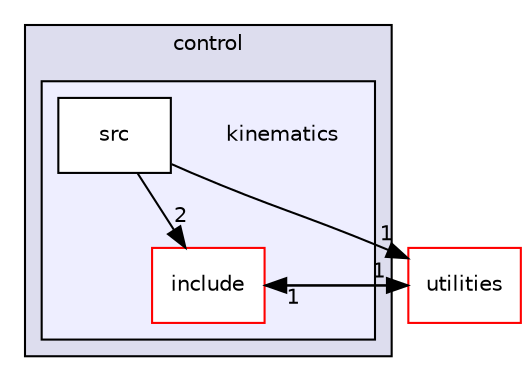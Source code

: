digraph "catkin_ws/src/control/kinematics" {
  compound=true
  node [ fontsize="10", fontname="Helvetica"];
  edge [ labelfontsize="10", labelfontname="Helvetica"];
  subgraph clusterdir_d7dffebed82cce8cf49f9c429afefc35 {
    graph [ bgcolor="#ddddee", pencolor="black", label="control" fontname="Helvetica", fontsize="10", URL="dir_d7dffebed82cce8cf49f9c429afefc35.html"]
  subgraph clusterdir_ec790efbf722e6db93e0634c133a57ed {
    graph [ bgcolor="#eeeeff", pencolor="black", label="" URL="dir_ec790efbf722e6db93e0634c133a57ed.html"];
    dir_ec790efbf722e6db93e0634c133a57ed [shape=plaintext label="kinematics"];
  dir_e2e70f898bfcde7b4fe776bf1c3bf086 [shape=box label="include" fillcolor="white" style="filled" color="red" URL="dir_e2e70f898bfcde7b4fe776bf1c3bf086.html"];
  dir_98e186cf935f4f9a5104241649c9e11d [shape=box label="src" fillcolor="white" style="filled" URL="dir_98e186cf935f4f9a5104241649c9e11d.html"];
  }
  }
  dir_ccddda87566ee263eec2f42a65371c71 [shape=box label="utilities" fillcolor="white" style="filled" color="red" URL="dir_ccddda87566ee263eec2f42a65371c71.html"];
  dir_98e186cf935f4f9a5104241649c9e11d->dir_ccddda87566ee263eec2f42a65371c71 [headlabel="1", labeldistance=1.5 headhref="dir_000048_000034.html"];
  dir_98e186cf935f4f9a5104241649c9e11d->dir_e2e70f898bfcde7b4fe776bf1c3bf086 [headlabel="2", labeldistance=1.5 headhref="dir_000048_000046.html"];
  dir_ccddda87566ee263eec2f42a65371c71->dir_e2e70f898bfcde7b4fe776bf1c3bf086 [headlabel="1", labeldistance=1.5 headhref="dir_000034_000046.html"];
  dir_e2e70f898bfcde7b4fe776bf1c3bf086->dir_ccddda87566ee263eec2f42a65371c71 [headlabel="1", labeldistance=1.5 headhref="dir_000046_000034.html"];
}
